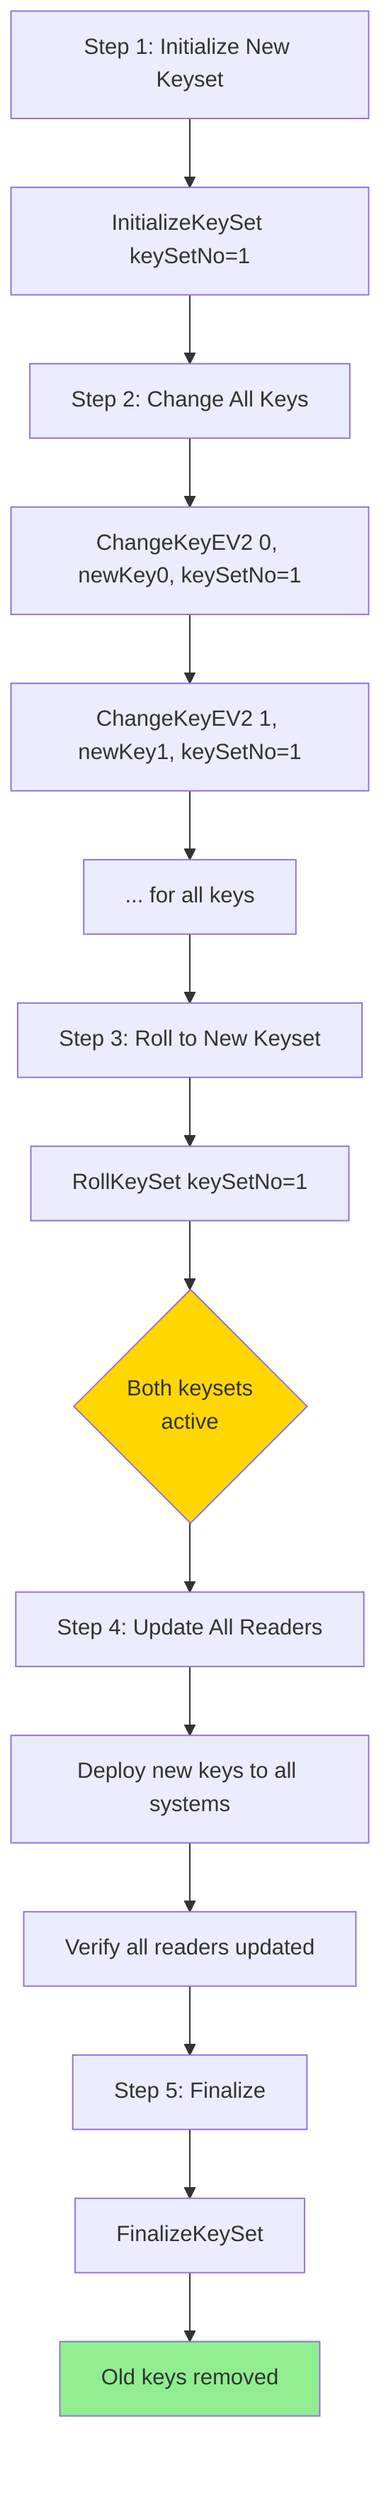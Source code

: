 flowchart TD
    A[Step 1: Initialize New Keyset] --> B[InitializeKeySet keySetNo=1]
    B --> C[Step 2: Change All Keys]
    C --> D[ChangeKeyEV2 0, newKey0, keySetNo=1]
    D --> E[ChangeKeyEV2 1, newKey1, keySetNo=1]
    E --> F[... for all keys]
    F --> G[Step 3: Roll to New Keyset]
    G --> H[RollKeySet keySetNo=1]
    H --> I{Both keysets<br/>active}
    I --> J[Step 4: Update All Readers]
    J --> K[Deploy new keys to all systems]
    K --> L[Verify all readers updated]
    L --> M[Step 5: Finalize]
    M --> N[FinalizeKeySet]
    N --> O[Old keys removed]

    style I fill:#FFD700
    style O fill:#90EE90